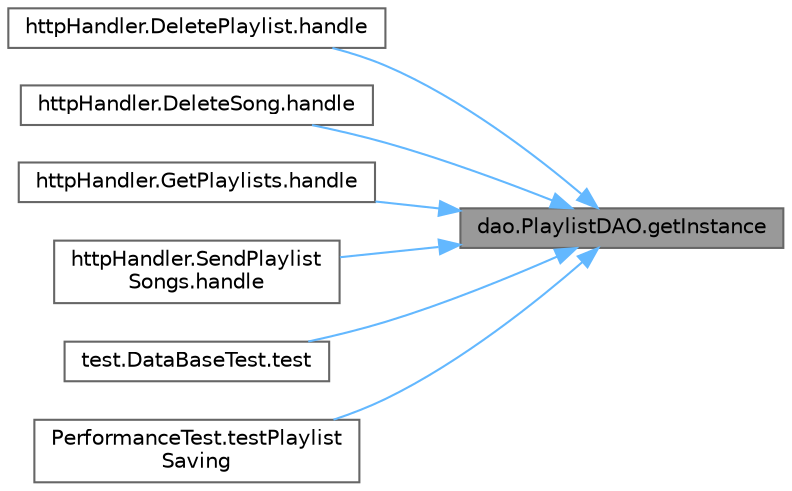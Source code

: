 digraph "dao.PlaylistDAO.getInstance"
{
 // LATEX_PDF_SIZE
  bgcolor="transparent";
  edge [fontname=Helvetica,fontsize=10,labelfontname=Helvetica,labelfontsize=10];
  node [fontname=Helvetica,fontsize=10,shape=box,height=0.2,width=0.4];
  rankdir="RL";
  Node1 [label="dao.PlaylistDAO.getInstance",height=0.2,width=0.4,color="gray40", fillcolor="grey60", style="filled", fontcolor="black",tooltip=" "];
  Node1 -> Node2 [dir="back",color="steelblue1",style="solid"];
  Node2 [label="httpHandler.DeletePlaylist.handle",height=0.2,width=0.4,color="grey40", fillcolor="white", style="filled",URL="$classhttp_handler_1_1_delete_playlist.html#a761680858dacd7a598fa0f9a3df97c10",tooltip=" "];
  Node1 -> Node3 [dir="back",color="steelblue1",style="solid"];
  Node3 [label="httpHandler.DeleteSong.handle",height=0.2,width=0.4,color="grey40", fillcolor="white", style="filled",URL="$classhttp_handler_1_1_delete_song.html#a354ada47f52b2bfb25278b9f70fa4ca7",tooltip=" "];
  Node1 -> Node4 [dir="back",color="steelblue1",style="solid"];
  Node4 [label="httpHandler.GetPlaylists.handle",height=0.2,width=0.4,color="grey40", fillcolor="white", style="filled",URL="$classhttp_handler_1_1_get_playlists.html#a5f434d7421a21ba7f4f6dbc25357e0c4",tooltip=" "];
  Node1 -> Node5 [dir="back",color="steelblue1",style="solid"];
  Node5 [label="httpHandler.SendPlaylist\lSongs.handle",height=0.2,width=0.4,color="grey40", fillcolor="white", style="filled",URL="$classhttp_handler_1_1_send_playlist_songs.html#a965be22e177cfc45f7c3090c1e645237",tooltip=" "];
  Node1 -> Node6 [dir="back",color="steelblue1",style="solid"];
  Node6 [label="test.DataBaseTest.test",height=0.2,width=0.4,color="grey40", fillcolor="white", style="filled",URL="$classtest_1_1_data_base_test.html#accdc7f1950248aee8f7c28a72c798bee",tooltip=" "];
  Node1 -> Node7 [dir="back",color="steelblue1",style="solid"];
  Node7 [label="PerformanceTest.testPlaylist\lSaving",height=0.2,width=0.4,color="grey40", fillcolor="white", style="filled",URL="$class_performance_test.html#ad0b7a38b175c495880458c3f58a873d2",tooltip=" "];
}
